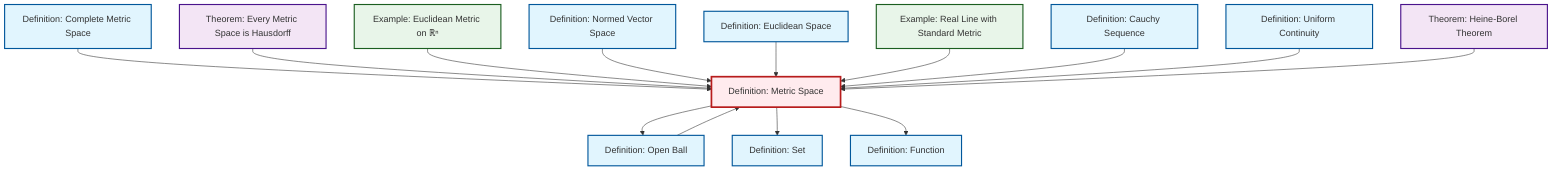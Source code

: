 graph TD
    classDef definition fill:#e1f5fe,stroke:#01579b,stroke-width:2px
    classDef theorem fill:#f3e5f5,stroke:#4a148c,stroke-width:2px
    classDef axiom fill:#fff3e0,stroke:#e65100,stroke-width:2px
    classDef example fill:#e8f5e9,stroke:#1b5e20,stroke-width:2px
    classDef current fill:#ffebee,stroke:#b71c1c,stroke-width:3px
    def-euclidean-space["Definition: Euclidean Space"]:::definition
    def-normed-vector-space["Definition: Normed Vector Space"]:::definition
    def-function["Definition: Function"]:::definition
    ex-euclidean-metric["Example: Euclidean Metric on ℝⁿ"]:::example
    ex-real-line-metric["Example: Real Line with Standard Metric"]:::example
    def-cauchy-sequence["Definition: Cauchy Sequence"]:::definition
    def-complete-metric-space["Definition: Complete Metric Space"]:::definition
    def-metric-space["Definition: Metric Space"]:::definition
    def-open-ball["Definition: Open Ball"]:::definition
    def-set["Definition: Set"]:::definition
    thm-heine-borel["Theorem: Heine-Borel Theorem"]:::theorem
    def-uniform-continuity["Definition: Uniform Continuity"]:::definition
    thm-metric-hausdorff["Theorem: Every Metric Space is Hausdorff"]:::theorem
    def-metric-space --> def-open-ball
    def-complete-metric-space --> def-metric-space
    thm-metric-hausdorff --> def-metric-space
    def-metric-space --> def-set
    def-open-ball --> def-metric-space
    ex-euclidean-metric --> def-metric-space
    def-metric-space --> def-function
    def-normed-vector-space --> def-metric-space
    def-euclidean-space --> def-metric-space
    ex-real-line-metric --> def-metric-space
    def-cauchy-sequence --> def-metric-space
    def-uniform-continuity --> def-metric-space
    thm-heine-borel --> def-metric-space
    class def-metric-space current